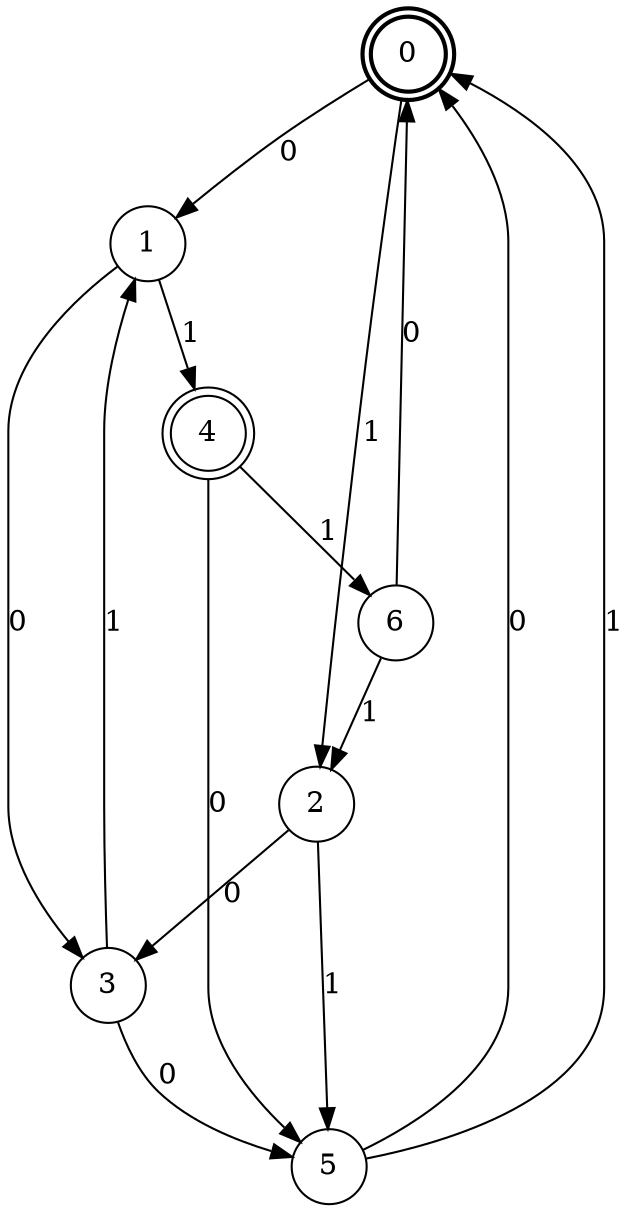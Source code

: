 digraph Automat {
    node [shape = circle];
    0 [style = "bold"];
    0 [peripheries=2]
    0 -> 1 [label = "0"];
    0 -> 2 [label = "1"];
    1 -> 3 [label = "0"];
    1 -> 4 [label = "1"];
    2 -> 3 [label = "0"];
    2 -> 5 [label = "1"];
    3 -> 5 [label = "0"];
    3 -> 1 [label = "1"];
    4 [peripheries=2]
    4 -> 5 [label = "0"];
    4 -> 6 [label = "1"];
    5 -> 0 [label = "0"];
    5 -> 0 [label = "1"];
    6 -> 0 [label = "0"];
    6 -> 2 [label = "1"];
}
